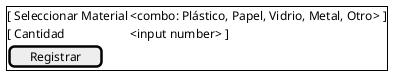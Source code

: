 @startuml
salt
{
  {+
    [ Seleccionar Material | <combo: Plástico, Papel, Vidrio, Metal, Otro> ]
    [ Cantidad             | <input number> ]
    [ Registrar ]
  }
}
@enduml